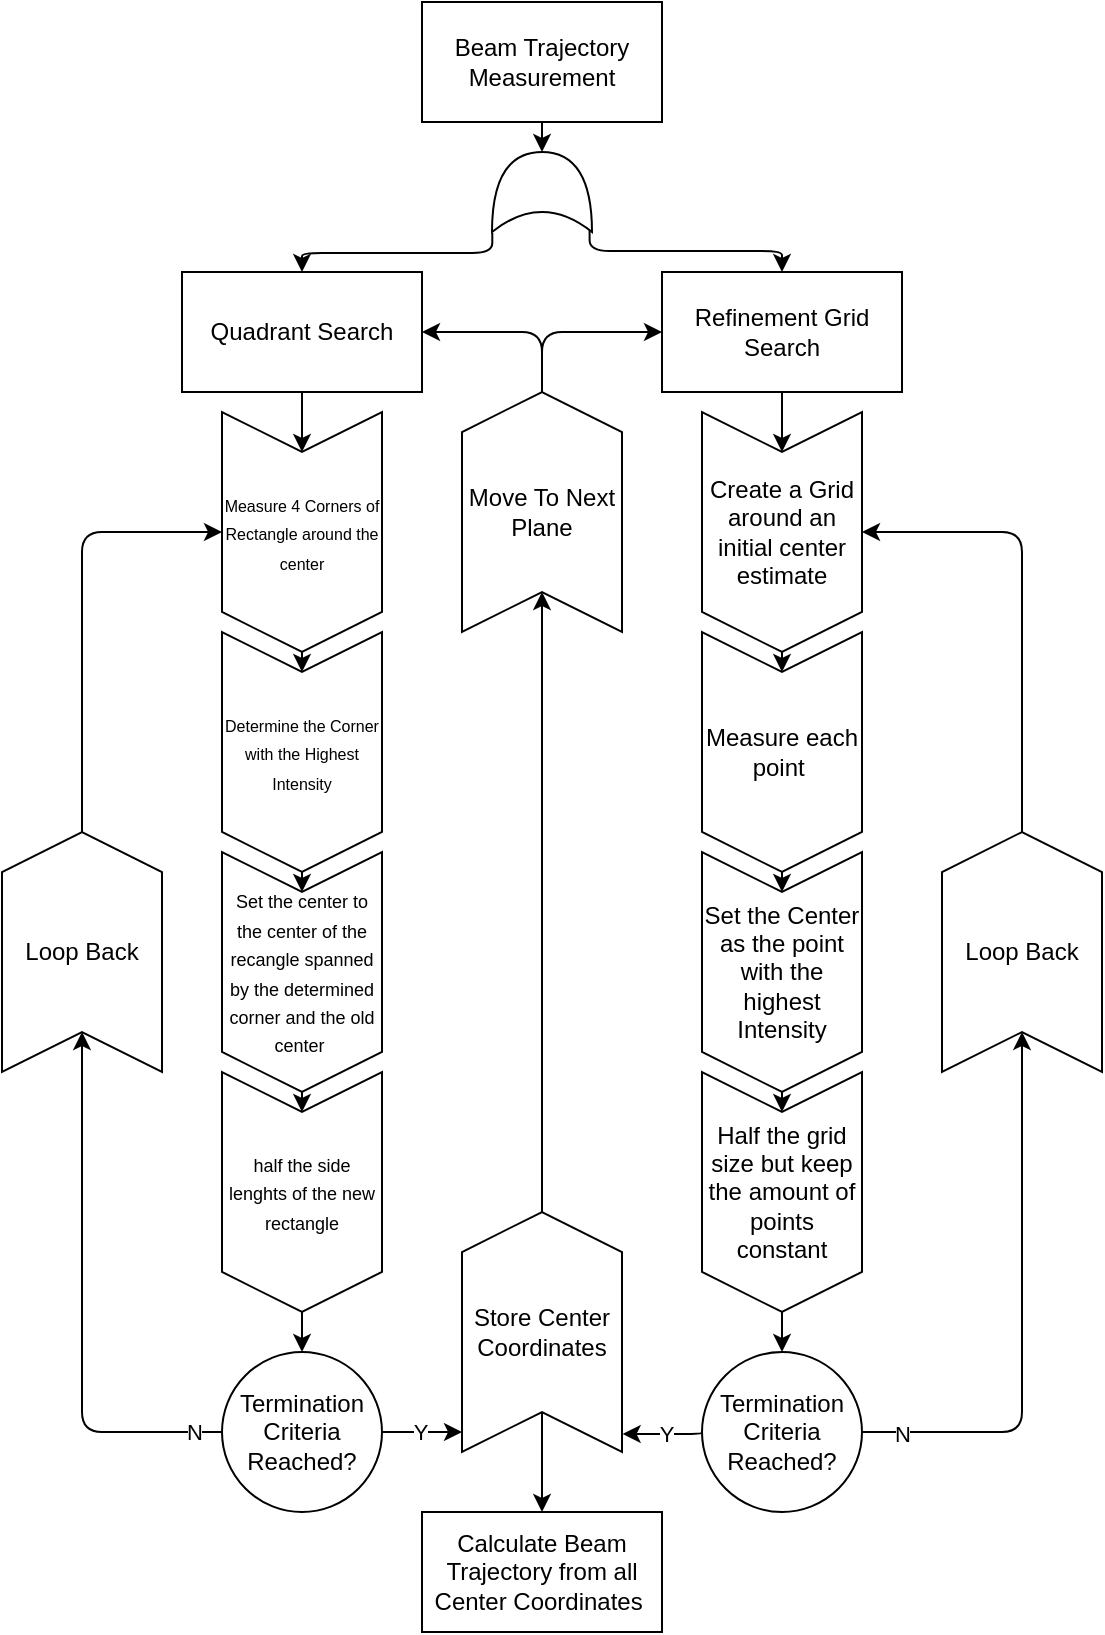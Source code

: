 <mxfile>
    <diagram id="3T4Qdd7YT65RGS-o1B6s" name="Beam Trajectory Determination">
        <mxGraphModel dx="2890" dy="1055" grid="1" gridSize="10" guides="1" tooltips="1" connect="1" arrows="1" fold="1" page="1" pageScale="1" pageWidth="850" pageHeight="1100" math="0" shadow="0">
            <root>
                <mxCell id="0"/>
                <mxCell id="1" parent="0"/>
                <mxCell id="2" style="edgeStyle=elbowEdgeStyle;elbow=vertical;html=1;" edge="1" parent="1" source="3" target="61">
                    <mxGeometry relative="1" as="geometry"/>
                </mxCell>
                <mxCell id="3" value="Beam Trajectory Measurement" style="rounded=0;whiteSpace=wrap;html=1;" vertex="1" parent="1">
                    <mxGeometry x="-560" y="275" width="120" height="60" as="geometry"/>
                </mxCell>
                <mxCell id="6" style="edgeStyle=elbowEdgeStyle;elbow=vertical;html=1;" edge="1" parent="1" source="7" target="45">
                    <mxGeometry relative="1" as="geometry"/>
                </mxCell>
                <mxCell id="7" value="Quadrant Search" style="rounded=0;whiteSpace=wrap;html=1;" vertex="1" parent="1">
                    <mxGeometry x="-680" y="410" width="120" height="60" as="geometry"/>
                </mxCell>
                <mxCell id="8" value="Refinement Grid Search" style="rounded=0;whiteSpace=wrap;html=1;" vertex="1" parent="1">
                    <mxGeometry x="-440" y="410" width="120" height="60" as="geometry"/>
                </mxCell>
                <mxCell id="9" style="edgeStyle=elbowEdgeStyle;elbow=vertical;html=1;" edge="1" parent="1" source="50" target="27">
                    <mxGeometry relative="1" as="geometry"/>
                </mxCell>
                <mxCell id="16" value="Calculate Beam Trajectory from all Center Coordinates&amp;nbsp;" style="rounded=0;whiteSpace=wrap;html=1;" vertex="1" parent="1">
                    <mxGeometry x="-560" y="1030" width="120" height="60" as="geometry"/>
                </mxCell>
                <mxCell id="17" style="edgeStyle=elbowEdgeStyle;elbow=vertical;html=1;exitX=0;exitY=0.5;exitDx=0;exitDy=0;" edge="1" parent="1" source="19" target="16">
                    <mxGeometry relative="1" as="geometry">
                        <mxPoint x="-500" y="1010" as="sourcePoint"/>
                    </mxGeometry>
                </mxCell>
                <mxCell id="18" value="" style="edgeStyle=elbowEdgeStyle;elbow=vertical;html=1;" edge="1" parent="1" source="19" target="22">
                    <mxGeometry relative="1" as="geometry"/>
                </mxCell>
                <mxCell id="19" value="Store Center Coordinates" style="shape=step;perimeter=stepPerimeter;whiteSpace=wrap;html=1;fixedSize=1;direction=north;" vertex="1" parent="1">
                    <mxGeometry x="-540" y="880" width="80" height="120" as="geometry"/>
                </mxCell>
                <mxCell id="20" style="edgeStyle=orthogonalEdgeStyle;elbow=vertical;html=1;entryX=1;entryY=0.5;entryDx=0;entryDy=0;exitX=1;exitY=0.5;exitDx=0;exitDy=0;" edge="1" parent="1" source="22" target="7">
                    <mxGeometry relative="1" as="geometry"/>
                </mxCell>
                <mxCell id="21" style="edgeStyle=orthogonalEdgeStyle;elbow=vertical;html=1;entryX=0;entryY=0.5;entryDx=0;entryDy=0;exitX=1;exitY=0.5;exitDx=0;exitDy=0;" edge="1" parent="1" source="22" target="8">
                    <mxGeometry relative="1" as="geometry"/>
                </mxCell>
                <mxCell id="22" value="Move To Next Plane" style="shape=step;perimeter=stepPerimeter;whiteSpace=wrap;html=1;fixedSize=1;direction=north;" vertex="1" parent="1">
                    <mxGeometry x="-540" y="470" width="80" height="120" as="geometry"/>
                </mxCell>
                <mxCell id="23" style="edgeStyle=elbowEdgeStyle;elbow=vertical;html=1;exitX=1;exitY=0.5;exitDx=0;exitDy=0;" edge="1" parent="1" source="27" target="19">
                    <mxGeometry relative="1" as="geometry"/>
                </mxCell>
                <mxCell id="24" value="Y" style="edgeLabel;html=1;align=center;verticalAlign=middle;resizable=0;points=[];" vertex="1" connectable="0" parent="23">
                    <mxGeometry x="-0.064" relative="1" as="geometry">
                        <mxPoint as="offset"/>
                    </mxGeometry>
                </mxCell>
                <mxCell id="25" style="edgeStyle=orthogonalEdgeStyle;html=1;exitX=0;exitY=0.5;exitDx=0;exitDy=0;entryX=0;entryY=0.5;entryDx=0;entryDy=0;" edge="1" parent="1" source="27" target="29">
                    <mxGeometry relative="1" as="geometry"/>
                </mxCell>
                <mxCell id="26" value="N" style="edgeLabel;html=1;align=center;verticalAlign=middle;resizable=0;points=[];" vertex="1" connectable="0" parent="25">
                    <mxGeometry x="-0.696" y="-2" relative="1" as="geometry">
                        <mxPoint x="27" y="2" as="offset"/>
                    </mxGeometry>
                </mxCell>
                <mxCell id="27" value="Termination Criteria Reached?" style="ellipse;whiteSpace=wrap;html=1;aspect=fixed;" vertex="1" parent="1">
                    <mxGeometry x="-660" y="950" width="80" height="80" as="geometry"/>
                </mxCell>
                <mxCell id="28" style="edgeStyle=orthogonalEdgeStyle;elbow=vertical;html=1;entryX=0.5;entryY=1;entryDx=0;entryDy=0;exitX=1;exitY=0.5;exitDx=0;exitDy=0;" edge="1" parent="1" source="29" target="45">
                    <mxGeometry relative="1" as="geometry"/>
                </mxCell>
                <mxCell id="29" value="Loop Back" style="shape=step;perimeter=stepPerimeter;whiteSpace=wrap;html=1;fixedSize=1;direction=north;" vertex="1" parent="1">
                    <mxGeometry x="-770" y="690" width="80" height="120" as="geometry"/>
                </mxCell>
                <mxCell id="34" style="edgeStyle=elbowEdgeStyle;elbow=vertical;html=1;" edge="1" parent="1" source="8" target="39">
                    <mxGeometry relative="1" as="geometry"/>
                </mxCell>
                <mxCell id="35" value="" style="group" vertex="1" connectable="0" parent="1">
                    <mxGeometry x="-420" y="480" width="80" height="450" as="geometry"/>
                </mxCell>
                <mxCell id="36" value="" style="edgeStyle=elbowEdgeStyle;elbow=vertical;html=1;" edge="1" parent="35" source="37" target="41">
                    <mxGeometry relative="1" as="geometry"/>
                </mxCell>
                <mxCell id="37" value="Measure each point&amp;nbsp;" style="shape=step;perimeter=stepPerimeter;whiteSpace=wrap;html=1;fixedSize=1;direction=south;" vertex="1" parent="35">
                    <mxGeometry y="110" width="80" height="120" as="geometry"/>
                </mxCell>
                <mxCell id="38" style="edgeStyle=elbowEdgeStyle;elbow=vertical;html=1;entryX=0;entryY=0.5;entryDx=0;entryDy=0;" edge="1" parent="35" source="39" target="37">
                    <mxGeometry relative="1" as="geometry"/>
                </mxCell>
                <mxCell id="39" value="Create a Grid&lt;br&gt;around an initial center estimate" style="shape=step;perimeter=stepPerimeter;whiteSpace=wrap;html=1;fixedSize=1;direction=south;" vertex="1" parent="35">
                    <mxGeometry width="80" height="120" as="geometry"/>
                </mxCell>
                <mxCell id="40" value="" style="edgeStyle=elbowEdgeStyle;elbow=vertical;html=1;" edge="1" parent="35" source="41" target="42">
                    <mxGeometry relative="1" as="geometry"/>
                </mxCell>
                <mxCell id="41" value="Set the Center as the point with the highest&lt;br&gt;Intensity" style="shape=step;perimeter=stepPerimeter;whiteSpace=wrap;html=1;fixedSize=1;direction=south;" vertex="1" parent="35">
                    <mxGeometry y="220" width="80" height="120" as="geometry"/>
                </mxCell>
                <mxCell id="42" value="Half the grid size but keep the amount of points constant" style="shape=step;perimeter=stepPerimeter;whiteSpace=wrap;html=1;fixedSize=1;direction=south;" vertex="1" parent="35">
                    <mxGeometry y="330" width="80" height="120" as="geometry"/>
                </mxCell>
                <mxCell id="43" value="" style="group" vertex="1" connectable="0" parent="1">
                    <mxGeometry x="-660" y="480" width="80" height="450" as="geometry"/>
                </mxCell>
                <mxCell id="44" value="" style="edgeStyle=elbowEdgeStyle;elbow=vertical;html=1;" edge="1" parent="43" source="45" target="47">
                    <mxGeometry relative="1" as="geometry"/>
                </mxCell>
                <mxCell id="45" value="&lt;font style=&quot;font-size: 8px;&quot;&gt;Measure 4 Corners of Rectangle around the center&lt;/font&gt;" style="shape=step;perimeter=stepPerimeter;whiteSpace=wrap;html=1;fixedSize=1;direction=south;" vertex="1" parent="43">
                    <mxGeometry width="80" height="120" as="geometry"/>
                </mxCell>
                <mxCell id="46" value="" style="edgeStyle=elbowEdgeStyle;elbow=vertical;html=1;" edge="1" parent="43" source="47" target="49">
                    <mxGeometry relative="1" as="geometry"/>
                </mxCell>
                <mxCell id="47" value="&lt;font style=&quot;font-size: 8px;&quot;&gt;Determine the Corner with the Highest Intensity&lt;/font&gt;" style="shape=step;perimeter=stepPerimeter;whiteSpace=wrap;html=1;fixedSize=1;direction=south;" vertex="1" parent="43">
                    <mxGeometry y="110" width="80" height="120" as="geometry"/>
                </mxCell>
                <mxCell id="48" value="" style="edgeStyle=elbowEdgeStyle;elbow=vertical;html=1;" edge="1" parent="43" source="49" target="50">
                    <mxGeometry relative="1" as="geometry"/>
                </mxCell>
                <mxCell id="49" value="&lt;font style=&quot;font-size: 9px;&quot;&gt;Set the center to the center of the recangle spanned by the determined corner and the old center&amp;nbsp;&lt;/font&gt;" style="shape=step;perimeter=stepPerimeter;whiteSpace=wrap;html=1;fixedSize=1;direction=south;" vertex="1" parent="43">
                    <mxGeometry y="220" width="80" height="120" as="geometry"/>
                </mxCell>
                <mxCell id="50" value="&lt;font style=&quot;font-size: 9px;&quot;&gt;half the side lenghts of the new rectangle&lt;/font&gt;" style="shape=step;perimeter=stepPerimeter;whiteSpace=wrap;html=1;fixedSize=1;direction=south;" vertex="1" parent="43">
                    <mxGeometry y="330" width="80" height="120" as="geometry"/>
                </mxCell>
                <mxCell id="51" style="edgeStyle=orthogonalEdgeStyle;elbow=vertical;html=1;entryX=0;entryY=0.5;entryDx=0;entryDy=0;" edge="1" parent="1" source="53" target="58">
                    <mxGeometry relative="1" as="geometry"/>
                </mxCell>
                <mxCell id="52" value="N" style="edgeLabel;html=1;align=center;verticalAlign=middle;resizable=0;points=[];" vertex="1" connectable="0" parent="51">
                    <mxGeometry x="0.362" y="-1" relative="1" as="geometry">
                        <mxPoint x="-61" y="111" as="offset"/>
                    </mxGeometry>
                </mxCell>
                <mxCell id="53" value="Termination Criteria Reached?" style="ellipse;whiteSpace=wrap;html=1;aspect=fixed;" vertex="1" parent="1">
                    <mxGeometry x="-420" y="950" width="80" height="80" as="geometry"/>
                </mxCell>
                <mxCell id="54" style="edgeStyle=elbowEdgeStyle;elbow=vertical;html=1;" edge="1" parent="1" source="42" target="53">
                    <mxGeometry relative="1" as="geometry"/>
                </mxCell>
                <mxCell id="55" style="edgeStyle=elbowEdgeStyle;elbow=vertical;html=1;exitX=0;exitY=0.5;exitDx=0;exitDy=0;entryX=0.07;entryY=1.004;entryDx=0;entryDy=0;entryPerimeter=0;" edge="1" parent="1" source="53" target="19">
                    <mxGeometry relative="1" as="geometry">
                        <mxPoint x="-570" y="1000" as="sourcePoint"/>
                        <mxPoint x="-530" y="1000" as="targetPoint"/>
                    </mxGeometry>
                </mxCell>
                <mxCell id="56" value="Y" style="edgeLabel;html=1;align=center;verticalAlign=middle;resizable=0;points=[];" vertex="1" connectable="0" parent="55">
                    <mxGeometry x="-0.064" relative="1" as="geometry">
                        <mxPoint as="offset"/>
                    </mxGeometry>
                </mxCell>
                <mxCell id="57" style="edgeStyle=orthogonalEdgeStyle;elbow=vertical;html=1;entryX=0.5;entryY=0;entryDx=0;entryDy=0;" edge="1" parent="1" source="58" target="39">
                    <mxGeometry relative="1" as="geometry">
                        <Array as="points">
                            <mxPoint x="-260" y="540"/>
                        </Array>
                    </mxGeometry>
                </mxCell>
                <mxCell id="58" value="Loop Back" style="shape=step;perimeter=stepPerimeter;whiteSpace=wrap;html=1;fixedSize=1;direction=north;" vertex="1" parent="1">
                    <mxGeometry x="-300" y="690" width="80" height="120" as="geometry"/>
                </mxCell>
                <mxCell id="59" style="edgeStyle=elbowEdgeStyle;elbow=vertical;html=1;exitX=0.032;exitY=0.976;exitDx=0;exitDy=0;exitPerimeter=0;" edge="1" parent="1" source="61" target="8">
                    <mxGeometry relative="1" as="geometry"/>
                </mxCell>
                <mxCell id="60" style="edgeStyle=elbowEdgeStyle;elbow=vertical;html=1;exitX=-0.014;exitY=0.003;exitDx=0;exitDy=0;exitPerimeter=0;" edge="1" parent="1" source="61" target="7">
                    <mxGeometry relative="1" as="geometry"/>
                </mxCell>
                <mxCell id="61" value="" style="shape=xor;whiteSpace=wrap;html=1;direction=north;" vertex="1" parent="1">
                    <mxGeometry x="-525" y="350" width="50" height="40" as="geometry"/>
                </mxCell>
            </root>
        </mxGraphModel>
    </diagram>
    <diagram id="GxKOahpzeIrcdincNapO" name="Measurement Grid">
        <mxGraphModel dx="1810" dy="496" grid="1" gridSize="10" guides="1" tooltips="1" connect="1" arrows="1" fold="1" page="1" pageScale="1" pageWidth="850" pageHeight="1100" math="0" shadow="0">
            <root>
                <mxCell id="0"/>
                <mxCell id="1" parent="0"/>
                <mxCell id="FAFWOCsEVncuKwZn0aYZ-1" style="edgeStyle=elbowEdgeStyle;elbow=vertical;html=1;entryX=0;entryY=0.5;entryDx=0;entryDy=0;" edge="1" parent="1" source="FAFWOCsEVncuKwZn0aYZ-2" target="FAFWOCsEVncuKwZn0aYZ-4">
                    <mxGeometry relative="1" as="geometry"/>
                </mxCell>
                <mxCell id="FAFWOCsEVncuKwZn0aYZ-2" value="Beam Visualization Measurement" style="rounded=0;whiteSpace=wrap;html=1;" vertex="1" parent="1">
                    <mxGeometry x="-60" y="90" width="120" height="60" as="geometry"/>
                </mxCell>
                <mxCell id="FAFWOCsEVncuKwZn0aYZ-3" value="" style="edgeStyle=elbowEdgeStyle;elbow=vertical;html=1;" edge="1" parent="1" source="FAFWOCsEVncuKwZn0aYZ-4" target="FAFWOCsEVncuKwZn0aYZ-6">
                    <mxGeometry relative="1" as="geometry"/>
                </mxCell>
                <mxCell id="FAFWOCsEVncuKwZn0aYZ-4" value="Path/Grid Creation" style="shape=step;perimeter=stepPerimeter;whiteSpace=wrap;html=1;fixedSize=1;direction=south;" vertex="1" parent="1">
                    <mxGeometry x="-40" y="165" width="80" height="120" as="geometry"/>
                </mxCell>
                <mxCell id="FAFWOCsEVncuKwZn0aYZ-5" value="" style="edgeStyle=elbowEdgeStyle;elbow=vertical;html=1;" edge="1" parent="1" source="FAFWOCsEVncuKwZn0aYZ-6" target="FAFWOCsEVncuKwZn0aYZ-8">
                    <mxGeometry relative="1" as="geometry"/>
                </mxCell>
                <mxCell id="FAFWOCsEVncuKwZn0aYZ-6" value="Move the Hexapod&lt;br&gt;to the next point in the path" style="shape=step;perimeter=stepPerimeter;whiteSpace=wrap;html=1;fixedSize=1;direction=south;" vertex="1" parent="1">
                    <mxGeometry x="-40" y="275" width="80" height="120" as="geometry"/>
                </mxCell>
                <mxCell id="FAFWOCsEVncuKwZn0aYZ-7" value="" style="edgeStyle=elbowEdgeStyle;elbow=vertical;html=1;" edge="1" parent="1" source="FAFWOCsEVncuKwZn0aYZ-8" target="FAFWOCsEVncuKwZn0aYZ-12">
                    <mxGeometry relative="1" as="geometry"/>
                </mxCell>
                <mxCell id="FAFWOCsEVncuKwZn0aYZ-8" value="Take a measurement with the Sensor" style="shape=step;perimeter=stepPerimeter;whiteSpace=wrap;html=1;fixedSize=1;direction=south;" vertex="1" parent="1">
                    <mxGeometry x="-40" y="385" width="80" height="120" as="geometry"/>
                </mxCell>
                <mxCell id="FAFWOCsEVncuKwZn0aYZ-9" style="edgeStyle=orthogonalEdgeStyle;elbow=vertical;html=1;entryX=0.5;entryY=0;entryDx=0;entryDy=0;" edge="1" parent="1" source="FAFWOCsEVncuKwZn0aYZ-10" target="FAFWOCsEVncuKwZn0aYZ-6">
                    <mxGeometry relative="1" as="geometry">
                        <Array as="points">
                            <mxPoint x="100" y="335"/>
                        </Array>
                    </mxGeometry>
                </mxCell>
                <mxCell id="FAFWOCsEVncuKwZn0aYZ-10" value="Repeat" style="shape=step;perimeter=stepPerimeter;whiteSpace=wrap;html=1;fixedSize=1;direction=north;" vertex="1" parent="1">
                    <mxGeometry x="60" y="485" width="80" height="120" as="geometry"/>
                </mxCell>
                <mxCell id="FAFWOCsEVncuKwZn0aYZ-11" style="edgeStyle=elbowEdgeStyle;elbow=vertical;html=1;" edge="1" parent="1" source="FAFWOCsEVncuKwZn0aYZ-12" target="FAFWOCsEVncuKwZn0aYZ-10">
                    <mxGeometry relative="1" as="geometry"/>
                </mxCell>
                <mxCell id="FAFWOCsEVncuKwZn0aYZ-12" value="Store the Measurement Data" style="shape=step;perimeter=stepPerimeter;whiteSpace=wrap;html=1;fixedSize=1;direction=south;" vertex="1" parent="1">
                    <mxGeometry x="-40" y="495" width="80" height="120" as="geometry"/>
                </mxCell>
            </root>
        </mxGraphModel>
    </diagram>
    <diagram id="jICdzf0zJ5MWkO5E6MjJ" name="Camera Calibration">
        <mxGraphModel dx="859" dy="444" grid="1" gridSize="10" guides="1" tooltips="1" connect="1" arrows="1" fold="1" page="1" pageScale="1" pageWidth="850" pageHeight="1100" math="0" shadow="0">
            <root>
                <mxCell id="0"/>
                <mxCell id="1" parent="0"/>
                <mxCell id="0MFVvw6WKCpN6G0qD5gq-9" style="edgeStyle=none;html=1;" edge="1" parent="1" source="0MFVvw6WKCpN6G0qD5gq-1" target="0MFVvw6WKCpN6G0qD5gq-3">
                    <mxGeometry relative="1" as="geometry"/>
                </mxCell>
                <mxCell id="0MFVvw6WKCpN6G0qD5gq-1" value="Camera Calibration" style="rounded=0;whiteSpace=wrap;html=1;" vertex="1" parent="1">
                    <mxGeometry x="110" y="90" width="120" height="60" as="geometry"/>
                </mxCell>
                <mxCell id="0MFVvw6WKCpN6G0qD5gq-10" style="edgeStyle=none;html=1;exitX=1;exitY=0.5;exitDx=0;exitDy=0;" edge="1" parent="1" source="0MFVvw6WKCpN6G0qD5gq-3" target="0MFVvw6WKCpN6G0qD5gq-4">
                    <mxGeometry relative="1" as="geometry"/>
                </mxCell>
                <mxCell id="0MFVvw6WKCpN6G0qD5gq-3" value="Creation of Calibration &lt;br&gt;Points&lt;br&gt;&amp;nbsp;in Space" style="shape=step;perimeter=stepPerimeter;whiteSpace=wrap;html=1;fixedSize=1;direction=east;" vertex="1" parent="1">
                    <mxGeometry x="250" y="80" width="120" height="80" as="geometry"/>
                </mxCell>
                <mxCell id="0MFVvw6WKCpN6G0qD5gq-11" style="edgeStyle=none;html=1;exitX=1;exitY=0.5;exitDx=0;exitDy=0;entryX=0;entryY=0.5;entryDx=0;entryDy=0;" edge="1" parent="1" source="0MFVvw6WKCpN6G0qD5gq-4" target="0MFVvw6WKCpN6G0qD5gq-5">
                    <mxGeometry relative="1" as="geometry"/>
                </mxCell>
                <mxCell id="0MFVvw6WKCpN6G0qD5gq-4" value="Move Hexapod&lt;br&gt;&amp;nbsp;to the next &lt;br&gt;Point" style="shape=step;perimeter=stepPerimeter;whiteSpace=wrap;html=1;fixedSize=1;direction=east;" vertex="1" parent="1">
                    <mxGeometry x="370" y="80" width="120" height="80" as="geometry"/>
                </mxCell>
                <mxCell id="0MFVvw6WKCpN6G0qD5gq-7" style="edgeStyle=none;html=1;entryX=0.5;entryY=1;entryDx=0;entryDy=0;" edge="1" parent="1" source="0MFVvw6WKCpN6G0qD5gq-5" target="0MFVvw6WKCpN6G0qD5gq-6">
                    <mxGeometry relative="1" as="geometry"/>
                </mxCell>
                <mxCell id="0MFVvw6WKCpN6G0qD5gq-13" style="edgeStyle=none;html=1;exitX=1;exitY=0.5;exitDx=0;exitDy=0;" edge="1" parent="1" source="0MFVvw6WKCpN6G0qD5gq-5" target="0MFVvw6WKCpN6G0qD5gq-12">
                    <mxGeometry relative="1" as="geometry"/>
                </mxCell>
                <mxCell id="0MFVvw6WKCpN6G0qD5gq-5" value="Take an &lt;br&gt;Image" style="shape=step;perimeter=stepPerimeter;whiteSpace=wrap;html=1;fixedSize=1;direction=east;" vertex="1" parent="1">
                    <mxGeometry x="490" y="80" width="120" height="80" as="geometry"/>
                </mxCell>
                <mxCell id="0MFVvw6WKCpN6G0qD5gq-8" style="edgeStyle=orthogonalEdgeStyle;html=1;entryX=0.5;entryY=1;entryDx=0;entryDy=0;exitX=1;exitY=0.5;exitDx=0;exitDy=0;" edge="1" parent="1" source="0MFVvw6WKCpN6G0qD5gq-6" target="0MFVvw6WKCpN6G0qD5gq-4">
                    <mxGeometry relative="1" as="geometry"/>
                </mxCell>
                <mxCell id="0MFVvw6WKCpN6G0qD5gq-6" value="Repeat" style="shape=step;perimeter=stepPerimeter;whiteSpace=wrap;html=1;fixedSize=1;direction=west;" vertex="1" parent="1">
                    <mxGeometry x="490" y="190" width="120" height="80" as="geometry"/>
                </mxCell>
                <mxCell id="0MFVvw6WKCpN6G0qD5gq-15" style="edgeStyle=none;html=1;exitX=1;exitY=0.5;exitDx=0;exitDy=0;entryX=0;entryY=0.5;entryDx=0;entryDy=0;" edge="1" parent="1" source="0MFVvw6WKCpN6G0qD5gq-12" target="0MFVvw6WKCpN6G0qD5gq-14">
                    <mxGeometry relative="1" as="geometry"/>
                </mxCell>
                <mxCell id="0MFVvw6WKCpN6G0qD5gq-12" value="Detect &lt;br&gt;Checkerboard Corners in &lt;br&gt;all Images" style="shape=step;perimeter=stepPerimeter;whiteSpace=wrap;html=1;fixedSize=1;direction=east;" vertex="1" parent="1">
                    <mxGeometry x="610" y="80" width="120" height="80" as="geometry"/>
                </mxCell>
                <mxCell id="0MFVvw6WKCpN6G0qD5gq-14" value="Determine &lt;br&gt;Calibration &lt;br&gt;Matrices" style="shape=step;perimeter=stepPerimeter;whiteSpace=wrap;html=1;fixedSize=1;direction=east;" vertex="1" parent="1">
                    <mxGeometry x="730" y="80" width="120" height="80" as="geometry"/>
                </mxCell>
            </root>
        </mxGraphModel>
    </diagram>
    <diagram id="ljdNcH8xA8z8FCVJddCt" name="Alignment">
        <mxGraphModel dx="1632" dy="844" grid="1" gridSize="10" guides="1" tooltips="1" connect="1" arrows="1" fold="1" page="1" pageScale="1" pageWidth="850" pageHeight="1100" math="0" shadow="0">
            <root>
                <mxCell id="0"/>
                <mxCell id="1" parent="0"/>
                <mxCell id="03PqXTAdte_fFiXdzlX0-1" style="edgeStyle=elbowEdgeStyle;elbow=vertical;html=1;entryX=0;entryY=0.5;entryDx=0;entryDy=0;" edge="1" parent="1" source="03PqXTAdte_fFiXdzlX0-2" target="03PqXTAdte_fFiXdzlX0-4">
                    <mxGeometry relative="1" as="geometry">
                        <mxPoint x="200" y="910" as="targetPoint"/>
                    </mxGeometry>
                </mxCell>
                <mxCell id="03PqXTAdte_fFiXdzlX0-2" value="Automatic Alignment" style="rounded=0;whiteSpace=wrap;html=1;direction=west;" vertex="1" parent="1">
                    <mxGeometry x="340" y="40" width="120" height="60" as="geometry"/>
                </mxCell>
                <mxCell id="03PqXTAdte_fFiXdzlX0-3" style="edgeStyle=none;html=1;exitX=1;exitY=0.5;exitDx=0;exitDy=0;" edge="1" parent="1" source="03PqXTAdte_fFiXdzlX0-4" target="03PqXTAdte_fFiXdzlX0-6">
                    <mxGeometry relative="1" as="geometry"/>
                </mxCell>
                <mxCell id="03PqXTAdte_fFiXdzlX0-4" value="Camera Calibration" style="shape=step;perimeter=stepPerimeter;whiteSpace=wrap;html=1;fixedSize=1;direction=south;" vertex="1" parent="1">
                    <mxGeometry x="360" y="110" width="80" height="120" as="geometry"/>
                </mxCell>
                <mxCell id="03PqXTAdte_fFiXdzlX0-5" style="edgeStyle=none;html=1;exitX=1;exitY=0.5;exitDx=0;exitDy=0;entryX=0;entryY=0.5;entryDx=0;entryDy=0;" edge="1" parent="1" source="03PqXTAdte_fFiXdzlX0-6" target="03PqXTAdte_fFiXdzlX0-8">
                    <mxGeometry relative="1" as="geometry"/>
                </mxCell>
                <mxCell id="03PqXTAdte_fFiXdzlX0-6" value="Marker Detection" style="shape=step;perimeter=stepPerimeter;whiteSpace=wrap;html=1;fixedSize=1;direction=south;" vertex="1" parent="1">
                    <mxGeometry x="360" y="220" width="80" height="120" as="geometry"/>
                </mxCell>
                <mxCell id="03PqXTAdte_fFiXdzlX0-7" value="" style="edgeStyle=elbowEdgeStyle;elbow=vertical;html=1;" edge="1" parent="1" source="03PqXTAdte_fFiXdzlX0-8" target="03PqXTAdte_fFiXdzlX0-10">
                    <mxGeometry relative="1" as="geometry"/>
                </mxCell>
                <mxCell id="03PqXTAdte_fFiXdzlX0-8" value="Marker Pose Estimation" style="shape=step;perimeter=stepPerimeter;whiteSpace=wrap;html=1;fixedSize=1;direction=south;" vertex="1" parent="1">
                    <mxGeometry x="360" y="330" width="80" height="120" as="geometry"/>
                </mxCell>
                <mxCell id="03PqXTAdte_fFiXdzlX0-9" value="" style="edgeStyle=elbowEdgeStyle;elbow=vertical;html=1;" edge="1" parent="1" source="03PqXTAdte_fFiXdzlX0-10" target="03PqXTAdte_fFiXdzlX0-12">
                    <mxGeometry relative="1" as="geometry"/>
                </mxCell>
                <mxCell id="03PqXTAdte_fFiXdzlX0-10" value="Probe Tip Detection" style="shape=step;perimeter=stepPerimeter;whiteSpace=wrap;html=1;fixedSize=1;direction=south;" vertex="1" parent="1">
                    <mxGeometry x="360" y="440" width="80" height="120" as="geometry"/>
                </mxCell>
                <mxCell id="03PqXTAdte_fFiXdzlX0-11" value="" style="edgeStyle=elbowEdgeStyle;elbow=vertical;html=1;" edge="1" parent="1" source="03PqXTAdte_fFiXdzlX0-12" target="03PqXTAdte_fFiXdzlX0-13">
                    <mxGeometry relative="1" as="geometry"/>
                </mxCell>
                <mxCell id="03PqXTAdte_fFiXdzlX0-12" value="Alignment Path Calculation" style="shape=step;perimeter=stepPerimeter;whiteSpace=wrap;html=1;fixedSize=1;direction=south;" vertex="1" parent="1">
                    <mxGeometry x="360" y="550" width="80" height="120" as="geometry"/>
                </mxCell>
                <mxCell id="03PqXTAdte_fFiXdzlX0-13" value="Hexapod Movement" style="shape=step;perimeter=stepPerimeter;whiteSpace=wrap;html=1;fixedSize=1;direction=south;" vertex="1" parent="1">
                    <mxGeometry x="360" y="660" width="80" height="120" as="geometry"/>
                </mxCell>
            </root>
        </mxGraphModel>
    </diagram>
</mxfile>